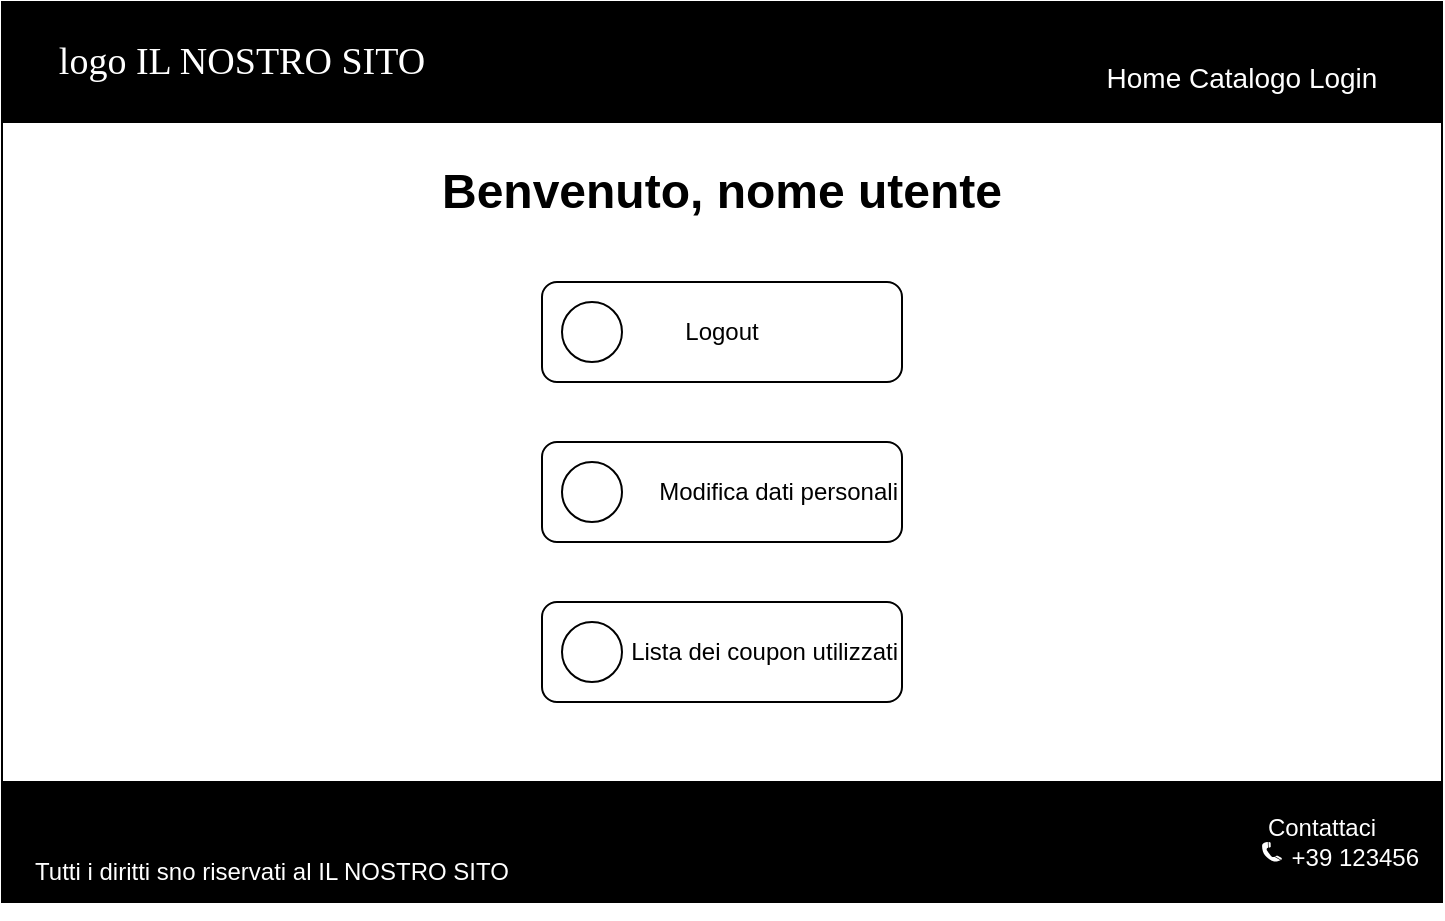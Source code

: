 <mxfile version="21.2.2" type="onedrive">
  <diagram name="Pagina-1" id="V8uRxJkjtXsYmi9_REIJ">
    <mxGraphModel grid="1" page="1" gridSize="10" guides="1" tooltips="1" connect="1" arrows="1" fold="1" pageScale="1" pageWidth="827" pageHeight="1169" math="0" shadow="0">
      <root>
        <mxCell id="0" />
        <mxCell id="1" parent="0" />
        <mxCell id="Xj54yM8ugjACZbgN3CiF-1" value="" style="rounded=0;whiteSpace=wrap;html=1;" vertex="1" parent="1">
          <mxGeometry x="40" y="680" width="720" height="450" as="geometry" />
        </mxCell>
        <mxCell id="Xj54yM8ugjACZbgN3CiF-2" value="" style="rounded=0;whiteSpace=wrap;html=1;fillColor=#000000;" vertex="1" parent="1">
          <mxGeometry x="40" y="680" width="720" height="60" as="geometry" />
        </mxCell>
        <mxCell id="Xj54yM8ugjACZbgN3CiF-3" value="logo IL NOSTRO SITO" style="text;html=1;strokeColor=none;fillColor=none;align=center;verticalAlign=middle;whiteSpace=wrap;rounded=0;fontColor=#FFFFFF;fontSize=19;fontStyle=0;fontFamily=Verdana;" vertex="1" parent="1">
          <mxGeometry x="50" y="687.5" width="220" height="45" as="geometry" />
        </mxCell>
        <mxCell id="Xj54yM8ugjACZbgN3CiF-4" value="Home Catalogo Login" style="text;html=1;strokeColor=none;fillColor=none;align=center;verticalAlign=middle;whiteSpace=wrap;rounded=0;fontColor=#FFFFFF;fontSize=14;" vertex="1" parent="1">
          <mxGeometry x="570" y="702.5" width="180" height="30" as="geometry" />
        </mxCell>
        <mxCell id="Xj54yM8ugjACZbgN3CiF-5" value="&#xa;&#xa;&#xa;" style="rounded=0;whiteSpace=wrap;html=1;fillColor=#000000;" vertex="1" parent="1">
          <mxGeometry x="40" y="1070" width="720" height="60" as="geometry" />
        </mxCell>
        <mxCell id="Xj54yM8ugjACZbgN3CiF-6" value="Tutti i diritti sno riservati al IL NOSTRO SITO" style="text;html=1;strokeColor=none;fillColor=none;align=center;verticalAlign=middle;whiteSpace=wrap;rounded=0;fontColor=#FFFFFF;" vertex="1" parent="1">
          <mxGeometry x="40" y="1100" width="270" height="30" as="geometry" />
        </mxCell>
        <mxCell id="Xj54yM8ugjACZbgN3CiF-7" value="Contattaci&lt;br&gt;&amp;nbsp; &amp;nbsp; &amp;nbsp; &amp;nbsp; &amp;nbsp; +39 123456" style="text;html=1;strokeColor=none;fillColor=none;align=center;verticalAlign=middle;whiteSpace=wrap;rounded=0;fontColor=#FFFFFF;" vertex="1" parent="1">
          <mxGeometry x="650" y="1070" width="100" height="60" as="geometry" />
        </mxCell>
        <mxCell id="Xj54yM8ugjACZbgN3CiF-8" value="" style="shape=mxgraph.signs.tech.telephone_3;html=1;pointerEvents=1;fillColor=#FFFFFF;strokeColor=none;verticalLabelPosition=bottom;verticalAlign=top;align=center;sketch=0;fontColor=#FFFFFF;" vertex="1" parent="1">
          <mxGeometry x="670" y="1100" width="10" height="10" as="geometry" />
        </mxCell>
        <mxCell id="Xj54yM8ugjACZbgN3CiF-9" style="edgeStyle=orthogonalEdgeStyle;rounded=0;orthogonalLoop=1;jettySize=auto;html=1;exitX=0.5;exitY=1;exitDx=0;exitDy=0;" edge="1" parent="1" source="Xj54yM8ugjACZbgN3CiF-1" target="Xj54yM8ugjACZbgN3CiF-1">
          <mxGeometry relative="1" as="geometry" />
        </mxCell>
        <mxCell id="Xj54yM8ugjACZbgN3CiF-12" value="Benvenuto, nome utente" style="text;html=1;strokeColor=none;fillColor=none;align=center;verticalAlign=middle;whiteSpace=wrap;rounded=0;fontSize=24;fontStyle=1" vertex="1" parent="1">
          <mxGeometry x="250" y="760" width="300" height="30" as="geometry" />
        </mxCell>
        <mxCell id="Xj54yM8ugjACZbgN3CiF-17" value="Modifica dati personali" style="rounded=1;whiteSpace=wrap;html=1;align=right;" vertex="1" parent="1">
          <mxGeometry x="310" y="900" width="180" height="50" as="geometry" />
        </mxCell>
        <mxCell id="Xj54yM8ugjACZbgN3CiF-19" value="" style="ellipse;whiteSpace=wrap;html=1;aspect=fixed;" vertex="1" parent="1">
          <mxGeometry x="320" y="910" width="30" height="30" as="geometry" />
        </mxCell>
        <mxCell id="Xj54yM8ugjACZbgN3CiF-22" value="Lista dei coupon utilizzati" style="rounded=1;whiteSpace=wrap;html=1;align=right;" vertex="1" parent="1">
          <mxGeometry x="310" y="980" width="180" height="50" as="geometry" />
        </mxCell>
        <mxCell id="Xj54yM8ugjACZbgN3CiF-23" value="" style="ellipse;whiteSpace=wrap;html=1;aspect=fixed;" vertex="1" parent="1">
          <mxGeometry x="320" y="990" width="30" height="30" as="geometry" />
        </mxCell>
        <mxCell id="Xj54yM8ugjACZbgN3CiF-24" value="Logout" style="rounded=1;whiteSpace=wrap;html=1;align=center;" vertex="1" parent="1">
          <mxGeometry x="310" y="820" width="180" height="50" as="geometry" />
        </mxCell>
        <mxCell id="Xj54yM8ugjACZbgN3CiF-25" value="" style="ellipse;whiteSpace=wrap;html=1;aspect=fixed;" vertex="1" parent="1">
          <mxGeometry x="320" y="830" width="30" height="30" as="geometry" />
        </mxCell>
      </root>
    </mxGraphModel>
  </diagram>
</mxfile>

